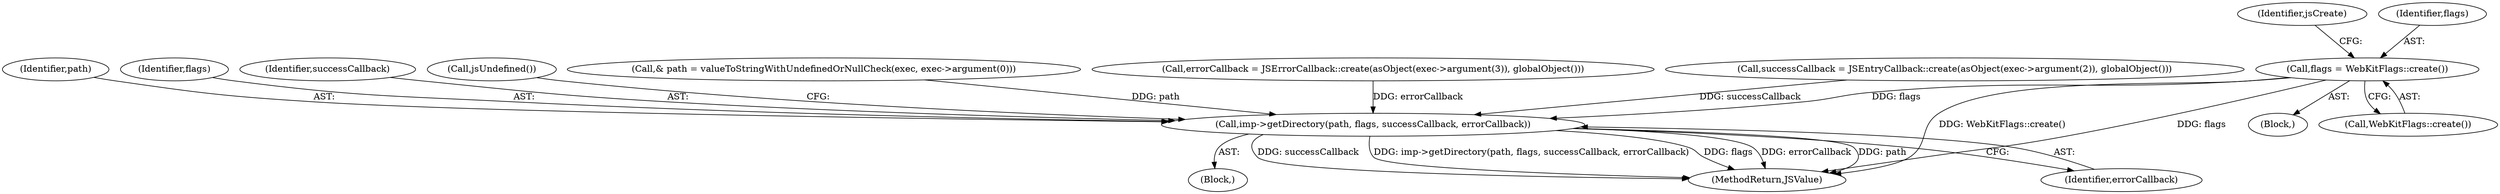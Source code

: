digraph "0_Chrome_b944f670bb7a8a919daac497a4ea0536c954c201_2@API" {
"1000157" [label="(Call,flags = WebKitFlags::create())"];
"1000242" [label="(Call,imp->getDirectory(path, flags, successCallback, errorCallback))"];
"1000162" [label="(Identifier,jsCreate)"];
"1000157" [label="(Call,flags = WebKitFlags::create())"];
"1000243" [label="(Identifier,path)"];
"1000102" [label="(Block,)"];
"1000158" [label="(Identifier,flags)"];
"1000249" [label="(MethodReturn,JSValue)"];
"1000244" [label="(Identifier,flags)"];
"1000245" [label="(Identifier,successCallback)"];
"1000248" [label="(Call,jsUndefined())"];
"1000152" [label="(Block,)"];
"1000120" [label="(Call,& path = valueToStringWithUndefinedOrNullCheck(exec, exec->argument(0)))"];
"1000159" [label="(Call,WebKitFlags::create())"];
"1000246" [label="(Identifier,errorCallback)"];
"1000235" [label="(Call,errorCallback = JSErrorCallback::create(asObject(exec->argument(3)), globalObject()))"];
"1000207" [label="(Call,successCallback = JSEntryCallback::create(asObject(exec->argument(2)), globalObject()))"];
"1000242" [label="(Call,imp->getDirectory(path, flags, successCallback, errorCallback))"];
"1000157" -> "1000152"  [label="AST: "];
"1000157" -> "1000159"  [label="CFG: "];
"1000158" -> "1000157"  [label="AST: "];
"1000159" -> "1000157"  [label="AST: "];
"1000162" -> "1000157"  [label="CFG: "];
"1000157" -> "1000249"  [label="DDG: WebKitFlags::create()"];
"1000157" -> "1000249"  [label="DDG: flags"];
"1000157" -> "1000242"  [label="DDG: flags"];
"1000242" -> "1000102"  [label="AST: "];
"1000242" -> "1000246"  [label="CFG: "];
"1000243" -> "1000242"  [label="AST: "];
"1000244" -> "1000242"  [label="AST: "];
"1000245" -> "1000242"  [label="AST: "];
"1000246" -> "1000242"  [label="AST: "];
"1000248" -> "1000242"  [label="CFG: "];
"1000242" -> "1000249"  [label="DDG: successCallback"];
"1000242" -> "1000249"  [label="DDG: imp->getDirectory(path, flags, successCallback, errorCallback)"];
"1000242" -> "1000249"  [label="DDG: flags"];
"1000242" -> "1000249"  [label="DDG: errorCallback"];
"1000242" -> "1000249"  [label="DDG: path"];
"1000120" -> "1000242"  [label="DDG: path"];
"1000207" -> "1000242"  [label="DDG: successCallback"];
"1000235" -> "1000242"  [label="DDG: errorCallback"];
}

